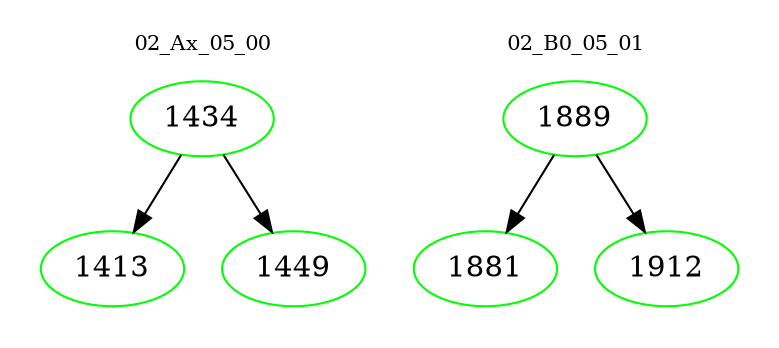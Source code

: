 digraph{
subgraph cluster_0 {
color = white
label = "02_Ax_05_00";
fontsize=10;
T0_1434 [label="1434", color="green"]
T0_1434 -> T0_1413 [color="black"]
T0_1413 [label="1413", color="green"]
T0_1434 -> T0_1449 [color="black"]
T0_1449 [label="1449", color="green"]
}
subgraph cluster_1 {
color = white
label = "02_B0_05_01";
fontsize=10;
T1_1889 [label="1889", color="green"]
T1_1889 -> T1_1881 [color="black"]
T1_1881 [label="1881", color="green"]
T1_1889 -> T1_1912 [color="black"]
T1_1912 [label="1912", color="green"]
}
}
